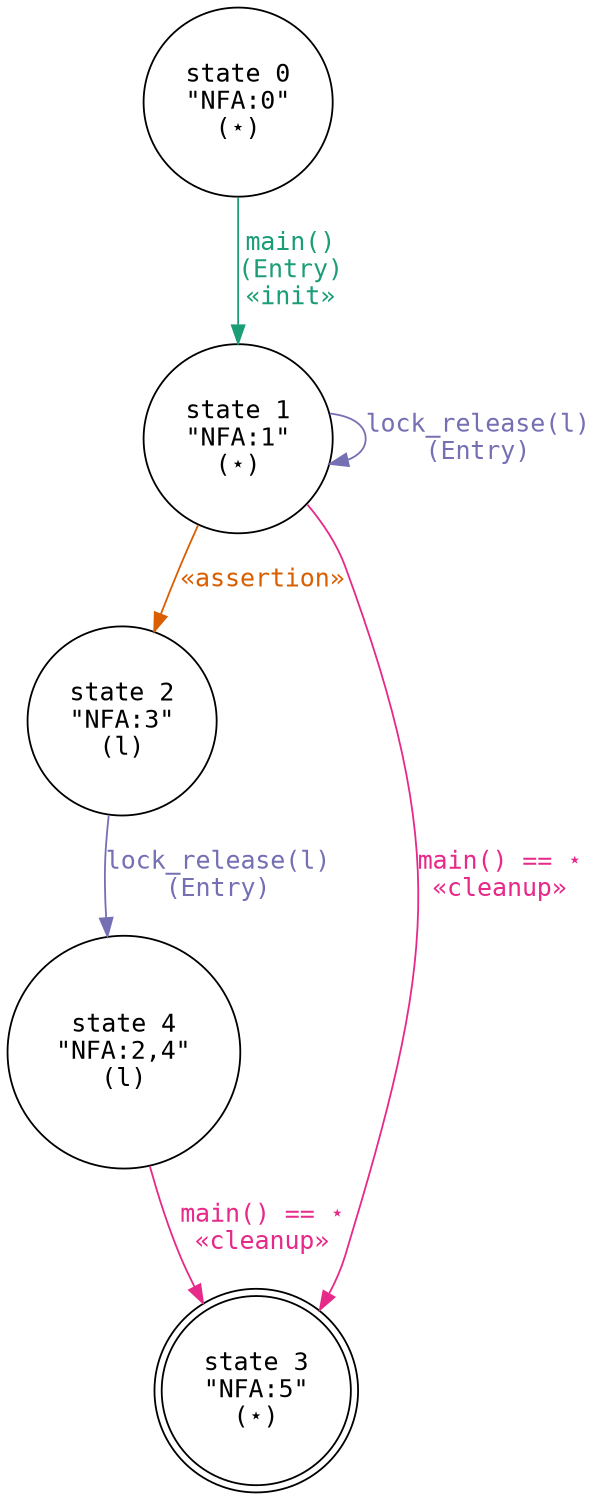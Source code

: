 /*
 * /Users/brucecollie/Documents/Development/tesla/tesla-examples/site/locks.c:21#0
 */
digraph automaton_0 {
	graph [ truecolor=true, bgcolor="transparent", dpi=60, size="8,10", fontname = "Monospace", labeljust = "l", labelloc = bottom ];
	node [ shape = circle, fontname = "Monospace", style = filled, fillcolor = "white"];
	edge [ fontname = "Monospace" ];

	0 [ label = "state 0\n\"NFA:0\"\n(&#8902;)" ];
	1 [ label = "state 1\n\"NFA:1\"\n(&#8902;)" ];
	2 [ label = "state 2\n\"NFA:3\"\n(l)" ];
	3 [ label = "state 3\n\"NFA:5\"\n(&#8902;)", shape = doublecircle ];
	4 [ label = "state 4\n\"NFA:2,4\"\n(l)" ];

	/*
	 * main(): Entry (Callee)
	 */
	edge [ label = "main()\n(Entry)\n&laquo;init&raquo;",
		color = "/dark28/1", fontcolor = "/dark28/1" ];
	0 -> 1;

	/*
	 * <<assertion>>
	 */
	edge [ label = "&laquo;assertion&raquo;",
		color = "/dark28/2", fontcolor = "/dark28/2" ];
	1 -> 2;

	/*
	 * lock_release(l): Entry (Callee)
	 */
	edge [ label = "lock_release(l)\n(Entry)",
		color = "/dark28/3", fontcolor = "/dark28/3" ];
	1 -> 1;
	2 -> 4;

	/*
	 * main() == X (Callee)
	 */
	edge [ label = "main() == &#8902;\n&laquo;cleanup&raquo;",
		color = "/dark28/4", fontcolor = "/dark28/4" ];
	1 -> 3;
	4 -> 3;
}

